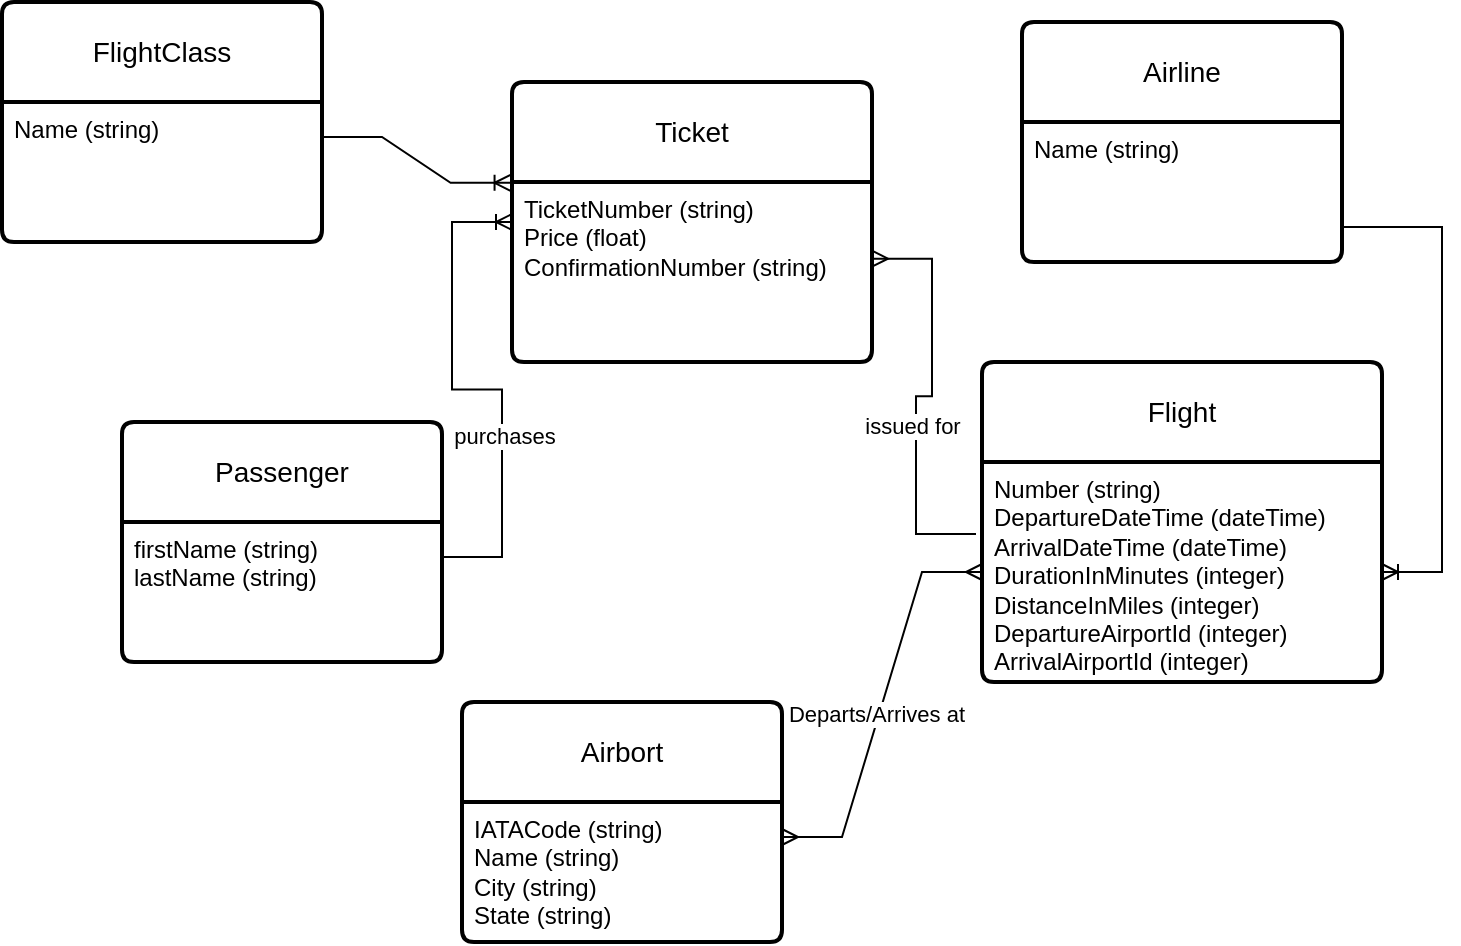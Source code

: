 <mxfile version="24.2.2" type="github">
  <diagram name="Page-1" id="QZ5orh67vqz0MWlZrYwf">
    <mxGraphModel dx="875" dy="458" grid="1" gridSize="10" guides="1" tooltips="1" connect="1" arrows="1" fold="1" page="1" pageScale="1" pageWidth="850" pageHeight="1100" math="0" shadow="0">
      <root>
        <mxCell id="0" />
        <mxCell id="1" parent="0" />
        <mxCell id="XTCwg6rb00VarzEBnDwD-1" value="Passenger" style="swimlane;childLayout=stackLayout;horizontal=1;startSize=50;horizontalStack=0;rounded=1;fontSize=14;fontStyle=0;strokeWidth=2;resizeParent=0;resizeLast=1;shadow=0;dashed=0;align=center;arcSize=4;whiteSpace=wrap;html=1;" vertex="1" parent="1">
          <mxGeometry x="150" y="260" width="160" height="120" as="geometry" />
        </mxCell>
        <mxCell id="XTCwg6rb00VarzEBnDwD-2" value="firstName (string)&lt;div&gt;lastName (string)&lt;br&gt;&lt;/div&gt;" style="align=left;strokeColor=none;fillColor=none;spacingLeft=4;fontSize=12;verticalAlign=top;resizable=0;rotatable=0;part=1;html=1;" vertex="1" parent="XTCwg6rb00VarzEBnDwD-1">
          <mxGeometry y="50" width="160" height="70" as="geometry" />
        </mxCell>
        <mxCell id="XTCwg6rb00VarzEBnDwD-3" value="Flight" style="swimlane;childLayout=stackLayout;horizontal=1;startSize=50;horizontalStack=0;rounded=1;fontSize=14;fontStyle=0;strokeWidth=2;resizeParent=0;resizeLast=1;shadow=0;dashed=0;align=center;arcSize=4;whiteSpace=wrap;html=1;" vertex="1" parent="1">
          <mxGeometry x="580" y="230" width="200" height="160" as="geometry" />
        </mxCell>
        <mxCell id="XTCwg6rb00VarzEBnDwD-4" value="Number (string)&lt;div&gt;DepartureDateTime (dateTime)&lt;/div&gt;&lt;div&gt;ArrivalDateTime (dateTime)&lt;/div&gt;&lt;div&gt;DurationInMinutes (integer)&lt;/div&gt;&lt;div&gt;DistanceInMiles (integer)&lt;/div&gt;&lt;div&gt;DepartureAirportId (integer)&lt;/div&gt;&lt;div&gt;ArrivalAirportId (integer)&lt;/div&gt;" style="align=left;strokeColor=none;fillColor=none;spacingLeft=4;fontSize=12;verticalAlign=top;resizable=0;rotatable=0;part=1;html=1;" vertex="1" parent="XTCwg6rb00VarzEBnDwD-3">
          <mxGeometry y="50" width="200" height="110" as="geometry" />
        </mxCell>
        <mxCell id="XTCwg6rb00VarzEBnDwD-5" style="edgeStyle=orthogonalEdgeStyle;rounded=0;orthogonalLoop=1;jettySize=auto;html=1;exitX=0.5;exitY=1;exitDx=0;exitDy=0;" edge="1" parent="XTCwg6rb00VarzEBnDwD-3" source="XTCwg6rb00VarzEBnDwD-4" target="XTCwg6rb00VarzEBnDwD-4">
          <mxGeometry relative="1" as="geometry" />
        </mxCell>
        <mxCell id="XTCwg6rb00VarzEBnDwD-6" value="Airbort" style="swimlane;childLayout=stackLayout;horizontal=1;startSize=50;horizontalStack=0;rounded=1;fontSize=14;fontStyle=0;strokeWidth=2;resizeParent=0;resizeLast=1;shadow=0;dashed=0;align=center;arcSize=4;whiteSpace=wrap;html=1;" vertex="1" parent="1">
          <mxGeometry x="320" y="400" width="160" height="120" as="geometry" />
        </mxCell>
        <mxCell id="XTCwg6rb00VarzEBnDwD-7" value="IATACode (string)&lt;div&gt;Name (string)&lt;/div&gt;&lt;div&gt;City (string)&lt;/div&gt;&lt;div&gt;State (string)&lt;/div&gt;" style="align=left;strokeColor=none;fillColor=none;spacingLeft=4;fontSize=12;verticalAlign=top;resizable=0;rotatable=0;part=1;html=1;" vertex="1" parent="XTCwg6rb00VarzEBnDwD-6">
          <mxGeometry y="50" width="160" height="70" as="geometry" />
        </mxCell>
        <mxCell id="XTCwg6rb00VarzEBnDwD-8" value="" style="swimlane;childLayout=stackLayout;horizontal=1;startSize=50;horizontalStack=0;rounded=1;fontSize=14;fontStyle=0;strokeWidth=2;resizeParent=0;resizeLast=1;shadow=0;dashed=0;align=center;arcSize=4;whiteSpace=wrap;html=1;" vertex="1" parent="XTCwg6rb00VarzEBnDwD-6">
          <mxGeometry y="120" width="160" as="geometry" />
        </mxCell>
        <mxCell id="XTCwg6rb00VarzEBnDwD-10" value="Ticket" style="swimlane;childLayout=stackLayout;horizontal=1;startSize=50;horizontalStack=0;rounded=1;fontSize=14;fontStyle=0;strokeWidth=2;resizeParent=0;resizeLast=1;shadow=0;dashed=0;align=center;arcSize=4;whiteSpace=wrap;html=1;" vertex="1" parent="1">
          <mxGeometry x="345" y="90" width="180" height="140" as="geometry" />
        </mxCell>
        <mxCell id="XTCwg6rb00VarzEBnDwD-11" value="TicketNumber (string)&lt;div&gt;Price (float)&lt;/div&gt;&lt;div&gt;ConfirmationNumber (string)&lt;/div&gt;" style="align=left;strokeColor=none;fillColor=none;spacingLeft=4;fontSize=12;verticalAlign=top;resizable=0;rotatable=0;part=1;html=1;" vertex="1" parent="XTCwg6rb00VarzEBnDwD-10">
          <mxGeometry y="50" width="180" height="90" as="geometry" />
        </mxCell>
        <mxCell id="XTCwg6rb00VarzEBnDwD-14" value="" style="edgeStyle=entityRelationEdgeStyle;fontSize=12;html=1;endArrow=ERoneToMany;rounded=0;exitX=1;exitY=0.25;exitDx=0;exitDy=0;entryX=0;entryY=0.5;entryDx=0;entryDy=0;" edge="1" parent="1" source="XTCwg6rb00VarzEBnDwD-2" target="XTCwg6rb00VarzEBnDwD-10">
          <mxGeometry width="100" height="100" relative="1" as="geometry">
            <mxPoint x="200" y="230" as="sourcePoint" />
            <mxPoint x="300" y="130" as="targetPoint" />
          </mxGeometry>
        </mxCell>
        <mxCell id="XTCwg6rb00VarzEBnDwD-16" value="purchases" style="edgeLabel;html=1;align=center;verticalAlign=middle;resizable=0;points=[];" vertex="1" connectable="0" parent="XTCwg6rb00VarzEBnDwD-14">
          <mxGeometry x="-0.284" y="-1" relative="1" as="geometry">
            <mxPoint as="offset" />
          </mxGeometry>
        </mxCell>
        <mxCell id="XTCwg6rb00VarzEBnDwD-15" value="" style="edgeStyle=entityRelationEdgeStyle;fontSize=12;html=1;endArrow=ERmany;rounded=0;entryX=1;entryY=0.426;entryDx=0;entryDy=0;entryPerimeter=0;exitX=-0.015;exitY=0.327;exitDx=0;exitDy=0;exitPerimeter=0;" edge="1" parent="1" source="XTCwg6rb00VarzEBnDwD-4" target="XTCwg6rb00VarzEBnDwD-11">
          <mxGeometry width="100" height="100" relative="1" as="geometry">
            <mxPoint x="600" y="153" as="sourcePoint" />
            <mxPoint x="720" y="100" as="targetPoint" />
          </mxGeometry>
        </mxCell>
        <mxCell id="XTCwg6rb00VarzEBnDwD-17" value="issued for" style="edgeLabel;html=1;align=center;verticalAlign=middle;resizable=0;points=[];" vertex="1" connectable="0" parent="XTCwg6rb00VarzEBnDwD-15">
          <mxGeometry x="-0.179" y="2" relative="1" as="geometry">
            <mxPoint as="offset" />
          </mxGeometry>
        </mxCell>
        <mxCell id="XTCwg6rb00VarzEBnDwD-18" value="" style="edgeStyle=entityRelationEdgeStyle;fontSize=12;html=1;endArrow=ERmany;startArrow=ERmany;rounded=0;exitX=1;exitY=0.25;exitDx=0;exitDy=0;entryX=0;entryY=0.5;entryDx=0;entryDy=0;" edge="1" parent="1" source="XTCwg6rb00VarzEBnDwD-7" target="XTCwg6rb00VarzEBnDwD-4">
          <mxGeometry width="100" height="100" relative="1" as="geometry">
            <mxPoint x="590" y="540" as="sourcePoint" />
            <mxPoint x="690" y="440" as="targetPoint" />
          </mxGeometry>
        </mxCell>
        <mxCell id="XTCwg6rb00VarzEBnDwD-20" value="Departs/Arrives at" style="edgeLabel;html=1;align=center;verticalAlign=middle;resizable=0;points=[];" vertex="1" connectable="0" parent="XTCwg6rb00VarzEBnDwD-18">
          <mxGeometry x="-0.053" y="2" relative="1" as="geometry">
            <mxPoint as="offset" />
          </mxGeometry>
        </mxCell>
        <mxCell id="XTCwg6rb00VarzEBnDwD-21" value="Airline" style="swimlane;childLayout=stackLayout;horizontal=1;startSize=50;horizontalStack=0;rounded=1;fontSize=14;fontStyle=0;strokeWidth=2;resizeParent=0;resizeLast=1;shadow=0;dashed=0;align=center;arcSize=4;whiteSpace=wrap;html=1;" vertex="1" parent="1">
          <mxGeometry x="600" y="60" width="160" height="120" as="geometry" />
        </mxCell>
        <mxCell id="XTCwg6rb00VarzEBnDwD-22" value="Name (string)" style="align=left;strokeColor=none;fillColor=none;spacingLeft=4;fontSize=12;verticalAlign=top;resizable=0;rotatable=0;part=1;html=1;" vertex="1" parent="XTCwg6rb00VarzEBnDwD-21">
          <mxGeometry y="50" width="160" height="70" as="geometry" />
        </mxCell>
        <mxCell id="XTCwg6rb00VarzEBnDwD-23" value="" style="edgeStyle=entityRelationEdgeStyle;fontSize=12;html=1;endArrow=ERoneToMany;rounded=0;exitX=1;exitY=0.75;exitDx=0;exitDy=0;" edge="1" parent="1" source="XTCwg6rb00VarzEBnDwD-22" target="XTCwg6rb00VarzEBnDwD-4">
          <mxGeometry width="100" height="100" relative="1" as="geometry">
            <mxPoint x="770" y="430" as="sourcePoint" />
            <mxPoint x="810" y="303" as="targetPoint" />
            <Array as="points">
              <mxPoint x="780" y="410" />
            </Array>
          </mxGeometry>
        </mxCell>
        <mxCell id="XTCwg6rb00VarzEBnDwD-24" value="FlightClass" style="swimlane;childLayout=stackLayout;horizontal=1;startSize=50;horizontalStack=0;rounded=1;fontSize=14;fontStyle=0;strokeWidth=2;resizeParent=0;resizeLast=1;shadow=0;dashed=0;align=center;arcSize=4;whiteSpace=wrap;html=1;" vertex="1" parent="1">
          <mxGeometry x="90" y="50" width="160" height="120" as="geometry" />
        </mxCell>
        <mxCell id="XTCwg6rb00VarzEBnDwD-25" value="Name (string)" style="align=left;strokeColor=none;fillColor=none;spacingLeft=4;fontSize=12;verticalAlign=top;resizable=0;rotatable=0;part=1;html=1;" vertex="1" parent="XTCwg6rb00VarzEBnDwD-24">
          <mxGeometry y="50" width="160" height="70" as="geometry" />
        </mxCell>
        <mxCell id="XTCwg6rb00VarzEBnDwD-26" value="" style="edgeStyle=entityRelationEdgeStyle;fontSize=12;html=1;endArrow=ERoneToMany;rounded=0;exitX=1;exitY=0.25;exitDx=0;exitDy=0;entryX=-0.004;entryY=0.36;entryDx=0;entryDy=0;entryPerimeter=0;" edge="1" parent="1" source="XTCwg6rb00VarzEBnDwD-25" target="XTCwg6rb00VarzEBnDwD-10">
          <mxGeometry width="100" height="100" relative="1" as="geometry">
            <mxPoint x="300" y="100" as="sourcePoint" />
            <mxPoint x="400" as="targetPoint" />
          </mxGeometry>
        </mxCell>
      </root>
    </mxGraphModel>
  </diagram>
</mxfile>
